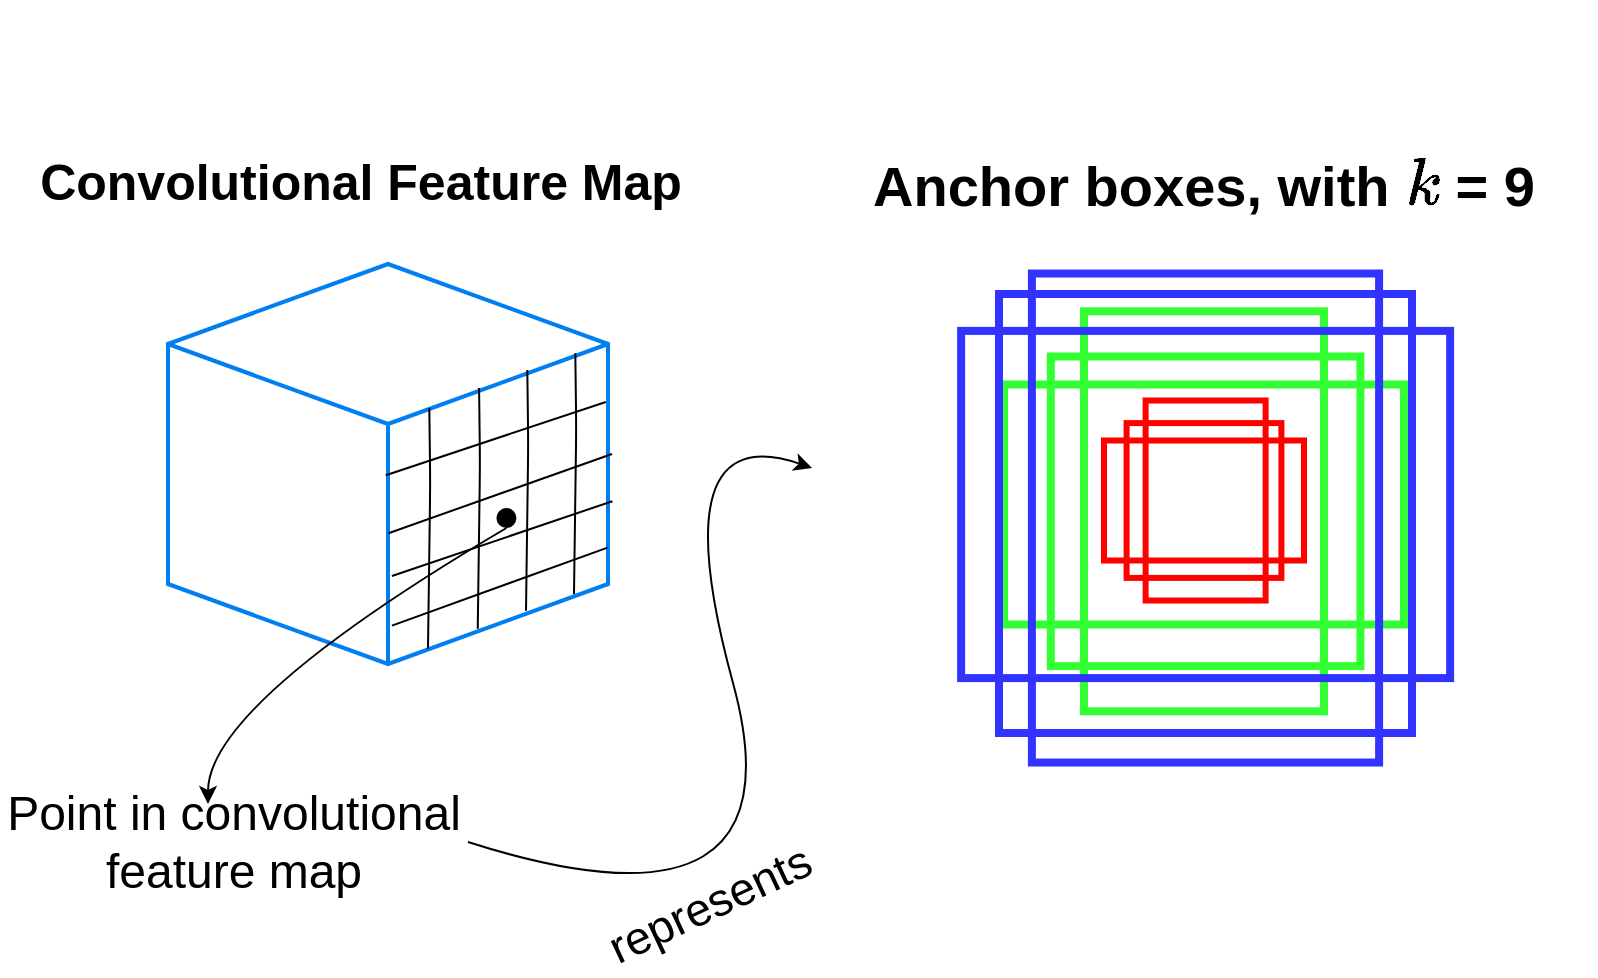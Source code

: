 <mxfile version="12.9.14" type="device"><diagram id="XWN3meQFcZ74_6pDSy_0" name="Page-1"><mxGraphModel dx="1038" dy="549" grid="0" gridSize="10" guides="1" tooltips="1" connect="1" arrows="1" fold="1" page="1" pageScale="1" pageWidth="850" pageHeight="1100" math="1" shadow="0"><root><mxCell id="0"/><mxCell id="1" parent="0"/><mxCell id="AbkIa8D2m_gS1tgsXRve-1" value="" style="html=1;verticalLabelPosition=bottom;align=center;labelBackgroundColor=#ffffff;verticalAlign=top;strokeWidth=2;strokeColor=#0080F0;shadow=0;dashed=0;shape=mxgraph.ios7.icons.cube;direction=east;" parent="1" vertex="1"><mxGeometry x="122" y="204" width="220" height="200" as="geometry"/></mxCell><mxCell id="AbkIa8D2m_gS1tgsXRve-9" value="" style="endArrow=none;html=1;entryX=0.495;entryY=0.528;entryDx=0;entryDy=0;entryPerimeter=0;exitX=0.995;exitY=0.345;exitDx=0;exitDy=0;exitPerimeter=0;" parent="1" source="AbkIa8D2m_gS1tgsXRve-1" target="AbkIa8D2m_gS1tgsXRve-1" edge="1"><mxGeometry width="50" height="50" relative="1" as="geometry"><mxPoint x="343" y="279" as="sourcePoint"/><mxPoint x="22" y="294" as="targetPoint"/></mxGeometry></mxCell><mxCell id="AbkIa8D2m_gS1tgsXRve-10" value="" style="endArrow=none;html=1;entryX=0.501;entryY=0.673;entryDx=0;entryDy=0;entryPerimeter=0;" parent="1" target="AbkIa8D2m_gS1tgsXRve-1" edge="1"><mxGeometry width="50" height="50" relative="1" as="geometry"><mxPoint x="344" y="299" as="sourcePoint"/><mxPoint x="22" y="294" as="targetPoint"/></mxGeometry></mxCell><mxCell id="AbkIa8D2m_gS1tgsXRve-11" value="" style="endArrow=none;html=1;exitX=1.01;exitY=0.593;exitDx=0;exitDy=0;exitPerimeter=0;entryX=0.509;entryY=0.78;entryDx=0;entryDy=0;entryPerimeter=0;" parent="1" source="AbkIa8D2m_gS1tgsXRve-1" target="AbkIa8D2m_gS1tgsXRve-1" edge="1"><mxGeometry width="50" height="50" relative="1" as="geometry"><mxPoint x="-28" y="344" as="sourcePoint"/><mxPoint x="235" y="356" as="targetPoint"/></mxGeometry></mxCell><mxCell id="AbkIa8D2m_gS1tgsXRve-12" value="" style="endArrow=none;html=1;entryX=0.509;entryY=0.904;entryDx=0;entryDy=0;entryPerimeter=0;exitX=0.999;exitY=0.709;exitDx=0;exitDy=0;exitPerimeter=0;" parent="1" source="AbkIa8D2m_gS1tgsXRve-1" target="AbkIa8D2m_gS1tgsXRve-1" edge="1"><mxGeometry width="50" height="50" relative="1" as="geometry"><mxPoint x="-28" y="344" as="sourcePoint"/><mxPoint x="22" y="294" as="targetPoint"/></mxGeometry></mxCell><mxCell id="AbkIa8D2m_gS1tgsXRve-13" value="Convolutional Feature Map" style="text;html=1;strokeColor=none;fillColor=none;align=center;verticalAlign=middle;whiteSpace=wrap;rounded=0;fontStyle=1;fontSize=25;" parent="1" vertex="1"><mxGeometry x="56" y="72" width="325" height="180" as="geometry"/></mxCell><mxCell id="AbkIa8D2m_gS1tgsXRve-14" value="" style="shape=ellipse;fillColor=#000000;strokeColor=none;html=1;fontSize=15;" parent="1" vertex="1"><mxGeometry x="286.21" y="326" width="10" height="10" as="geometry"/></mxCell><mxCell id="AbkIa8D2m_gS1tgsXRve-16" value="" style="curved=1;endArrow=classic;html=1;fontSize=15;entryX=0.5;entryY=1;entryDx=0;entryDy=0;exitX=0.5;exitY=1;exitDx=0;exitDy=0;" parent="1" source="AbkIa8D2m_gS1tgsXRve-14" edge="1"><mxGeometry width="50" height="50" relative="1" as="geometry"><mxPoint x="192" y="424" as="sourcePoint"/><mxPoint x="142" y="474" as="targetPoint"/><Array as="points"><mxPoint x="142" y="424"/></Array></mxGeometry></mxCell><mxCell id="AbkIa8D2m_gS1tgsXRve-17" value="Point in convolutional feature map" style="text;html=1;strokeColor=none;fillColor=none;align=center;verticalAlign=middle;whiteSpace=wrap;rounded=0;fontSize=24;" parent="1" vertex="1"><mxGeometry x="38" y="438" width="234" height="110" as="geometry"/></mxCell><mxCell id="AbkIa8D2m_gS1tgsXRve-18" value="" style="shape=image;verticalLabelPosition=bottom;labelBackgroundColor=#ffffff;verticalAlign=top;aspect=fixed;imageAspect=0;image=https://media.istockphoto.com/photos/man-rides-a-horse-on-meadow-picture-id498467066?k=6&amp;m=498467066&amp;s=612x612&amp;w=0&amp;h=Hp6L3PR7iE_xu64fuMw3sONchlwHFIeJZ-2q_Fyx6D4=;" parent="1" vertex="1"><mxGeometry x="446" y="202.25" width="389.62" height="260" as="geometry"/></mxCell><mxCell id="AbkIa8D2m_gS1tgsXRve-19" value="" style="rounded=0;whiteSpace=wrap;html=1;fillColor=none;fontSize=15;strokeColor=#FF0000;strokeWidth=3;" parent="1" vertex="1"><mxGeometry x="590" y="292.25" width="100" height="60" as="geometry"/></mxCell><mxCell id="AbkIa8D2m_gS1tgsXRve-20" value="" style="whiteSpace=wrap;html=1;aspect=fixed;fillColor=none;fontSize=15;strokeColor=#FF0000;strokeWidth=3;" parent="1" vertex="1"><mxGeometry x="601.3" y="283.55" width="77.4" height="77.4" as="geometry"/></mxCell><mxCell id="AbkIa8D2m_gS1tgsXRve-21" value="" style="rounded=0;whiteSpace=wrap;html=1;fillColor=none;fontSize=15;strokeColor=#FF0000;strokeWidth=3;" parent="1" vertex="1"><mxGeometry x="610.81" y="272.25" width="60" height="100" as="geometry"/></mxCell><mxCell id="AbkIa8D2m_gS1tgsXRve-32" value="Anchor boxes, with \(k\) = 9" style="text;html=1;strokeColor=none;fillColor=none;align=center;verticalAlign=middle;whiteSpace=wrap;rounded=0;fontSize=28;fontStyle=1" parent="1" vertex="1"><mxGeometry x="445" y="145.75" width="390" height="39" as="geometry"/></mxCell><mxCell id="AbkIa8D2m_gS1tgsXRve-40" value="" style="curved=1;endArrow=classic;html=1;fontSize=15;entryX=0.1;entryY=0.5;entryDx=0;entryDy=0;entryPerimeter=0;exitX=1;exitY=0.5;exitDx=0;exitDy=0;" parent="1" edge="1" source="AbkIa8D2m_gS1tgsXRve-17"><mxGeometry width="50" height="50" relative="1" as="geometry"><mxPoint x="545" y="461" as="sourcePoint"/><mxPoint x="444" y="306" as="targetPoint"/><Array as="points"><mxPoint x="441" y="547"/><mxPoint x="368" y="280"/></Array></mxGeometry></mxCell><mxCell id="AbkIa8D2m_gS1tgsXRve-41" value="represents&lt;br style=&quot;font-size: 23px;&quot;&gt;" style="text;html=1;strokeColor=none;fillColor=none;align=center;verticalAlign=middle;whiteSpace=wrap;rounded=0;fontSize=23;rotation=-25;" parent="1" vertex="1"><mxGeometry x="373" y="514" width="40" height="20" as="geometry"/></mxCell><mxCell id="AbkIa8D2m_gS1tgsXRve-44" value="" style="rounded=0;whiteSpace=wrap;html=1;fillColor=none;fontSize=15;strokeColor=#33FF33;strokeWidth=4;" parent="1" vertex="1"><mxGeometry x="580" y="227.65" width="120" height="200" as="geometry"/></mxCell><mxCell id="AbkIa8D2m_gS1tgsXRve-45" value="" style="rounded=0;whiteSpace=wrap;html=1;fillColor=none;fontSize=15;strokeColor=#33FF33;strokeWidth=4;" parent="1" vertex="1"><mxGeometry x="540" y="264.25" width="200" height="120" as="geometry"/></mxCell><mxCell id="AbkIa8D2m_gS1tgsXRve-46" value="" style="whiteSpace=wrap;html=1;aspect=fixed;fillColor=none;fontSize=15;strokeColor=#33FF33;strokeWidth=4;" parent="1" vertex="1"><mxGeometry x="563.41" y="250.25" width="154.8" height="154.8" as="geometry"/></mxCell><mxCell id="AbkIa8D2m_gS1tgsXRve-49" value="" style="rounded=0;whiteSpace=wrap;html=1;labelBackgroundColor=#ffffff;strokeColor=#3333FF;strokeWidth=4;fillColor=none;fontSize=24;fontColor=#00FF00;rotation=90;" parent="1" vertex="1"><mxGeometry x="518.5" y="244.21" width="244.5" height="173.6" as="geometry"/></mxCell><mxCell id="AbkIa8D2m_gS1tgsXRve-50" value="" style="rounded=0;whiteSpace=wrap;html=1;labelBackgroundColor=#ffffff;strokeColor=#3333FF;strokeWidth=4;fillColor=none;fontSize=24;fontColor=#00FF00;rotation=90;direction=south;" parent="1" vertex="1"><mxGeometry x="554.01" y="202" width="173.6" height="244.5" as="geometry"/></mxCell><mxCell id="AbkIa8D2m_gS1tgsXRve-51" value="" style="rounded=0;whiteSpace=wrap;html=1;labelBackgroundColor=#ffffff;strokeColor=#3333FF;strokeWidth=4;fillColor=none;fontSize=24;fontColor=#00FF00;rotation=90;" parent="1" vertex="1"><mxGeometry x="531" y="225.5" width="219.5" height="206.5" as="geometry"/></mxCell><mxCell id="6AxYdiBJhHB5zlIYJBTK-3" value="" style="endArrow=none;html=1;entryX=0.407;entryY=0.348;entryDx=0;entryDy=0;entryPerimeter=0;exitX=0.404;exitY=0.95;exitDx=0;exitDy=0;exitPerimeter=0;" edge="1" parent="1"><mxGeometry width="50" height="50" relative="1" as="geometry"><mxPoint x="252.0" y="396.4" as="sourcePoint"/><mxPoint x="252.66" y="276" as="targetPoint"/><Array as="points"><mxPoint x="253.12" y="313.4"/></Array></mxGeometry></mxCell><mxCell id="6AxYdiBJhHB5zlIYJBTK-4" value="" style="endArrow=none;html=1;entryX=0.407;entryY=0.348;entryDx=0;entryDy=0;entryPerimeter=0;exitX=0.404;exitY=0.95;exitDx=0;exitDy=0;exitPerimeter=0;" edge="1" parent="1"><mxGeometry width="50" height="50" relative="1" as="geometry"><mxPoint x="276.88" y="386.4" as="sourcePoint"/><mxPoint x="277.54" y="266" as="targetPoint"/><Array as="points"><mxPoint x="278" y="303.4"/></Array></mxGeometry></mxCell><mxCell id="6AxYdiBJhHB5zlIYJBTK-6" value="" style="endArrow=none;html=1;entryX=0.407;entryY=0.348;entryDx=0;entryDy=0;entryPerimeter=0;exitX=0.404;exitY=0.95;exitDx=0;exitDy=0;exitPerimeter=0;" edge="1" parent="1"><mxGeometry width="50" height="50" relative="1" as="geometry"><mxPoint x="301.0" y="377.4" as="sourcePoint"/><mxPoint x="301.66" y="257" as="targetPoint"/><Array as="points"><mxPoint x="302.12" y="294.4"/></Array></mxGeometry></mxCell><mxCell id="6AxYdiBJhHB5zlIYJBTK-7" value="" style="endArrow=none;html=1;entryX=0.407;entryY=0.348;entryDx=0;entryDy=0;entryPerimeter=0;exitX=0.404;exitY=0.95;exitDx=0;exitDy=0;exitPerimeter=0;" edge="1" parent="1"><mxGeometry width="50" height="50" relative="1" as="geometry"><mxPoint x="325.0" y="369" as="sourcePoint"/><mxPoint x="325.66" y="248.6" as="targetPoint"/><Array as="points"><mxPoint x="326.12" y="286"/></Array></mxGeometry></mxCell></root></mxGraphModel></diagram></mxfile>
